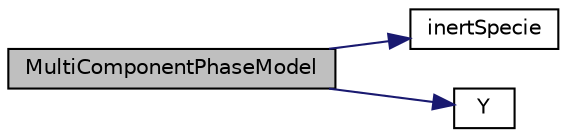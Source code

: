 digraph "MultiComponentPhaseModel"
{
  bgcolor="transparent";
  edge [fontname="Helvetica",fontsize="10",labelfontname="Helvetica",labelfontsize="10"];
  node [fontname="Helvetica",fontsize="10",shape=record];
  rankdir="LR";
  Node1 [label="MultiComponentPhaseModel",height=0.2,width=0.4,color="black", fillcolor="grey75", style="filled" fontcolor="black"];
  Node1 -> Node2 [color="midnightblue",fontsize="10",style="solid",fontname="Helvetica"];
  Node2 [label="inertSpecie",height=0.2,width=0.4,color="black",URL="$solvers_2combustion_2fireFoam_2createFields_8H.html#a23cd3152d83a1fcbf1413f9aad457d1d"];
  Node1 -> Node3 [color="midnightblue",fontsize="10",style="solid",fontname="Helvetica"];
  Node3 [label="Y",height=0.2,width=0.4,color="black",URL="$classFoam_1_1MultiComponentPhaseModel.html#a59d95dd6b1bd301b84e91156baf35952",tooltip="Return the species mass fractions. "];
}

